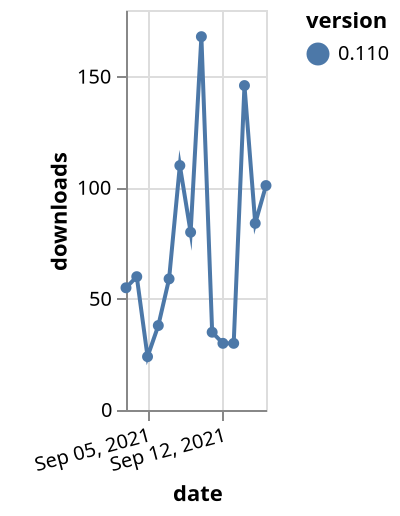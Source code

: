 {"$schema": "https://vega.github.io/schema/vega-lite/v5.json", "description": "A simple bar chart with embedded data.", "data": {"values": [{"date": "2021-09-03", "total": 76016, "delta": 55, "version": "0.110"}, {"date": "2021-09-04", "total": 76076, "delta": 60, "version": "0.110"}, {"date": "2021-09-05", "total": 76100, "delta": 24, "version": "0.110"}, {"date": "2021-09-06", "total": 76138, "delta": 38, "version": "0.110"}, {"date": "2021-09-07", "total": 76197, "delta": 59, "version": "0.110"}, {"date": "2021-09-08", "total": 76307, "delta": 110, "version": "0.110"}, {"date": "2021-09-09", "total": 76387, "delta": 80, "version": "0.110"}, {"date": "2021-09-10", "total": 76555, "delta": 168, "version": "0.110"}, {"date": "2021-09-11", "total": 76590, "delta": 35, "version": "0.110"}, {"date": "2021-09-12", "total": 76620, "delta": 30, "version": "0.110"}, {"date": "2021-09-13", "total": 76650, "delta": 30, "version": "0.110"}, {"date": "2021-09-14", "total": 76796, "delta": 146, "version": "0.110"}, {"date": "2021-09-15", "total": 76880, "delta": 84, "version": "0.110"}, {"date": "2021-09-16", "total": 76981, "delta": 101, "version": "0.110"}]}, "width": "container", "mark": {"type": "line", "point": {"filled": true}}, "encoding": {"x": {"field": "date", "type": "temporal", "timeUnit": "yearmonthdate", "title": "date", "axis": {"labelAngle": -15}}, "y": {"field": "delta", "type": "quantitative", "title": "downloads"}, "color": {"field": "version", "type": "nominal"}, "tooltip": {"field": "delta"}}}